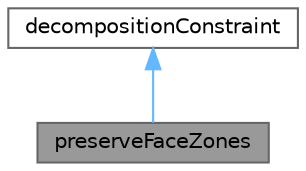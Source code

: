 digraph "preserveFaceZones"
{
 // LATEX_PDF_SIZE
  bgcolor="transparent";
  edge [fontname=Helvetica,fontsize=10,labelfontname=Helvetica,labelfontsize=10];
  node [fontname=Helvetica,fontsize=10,shape=box,height=0.2,width=0.4];
  Node1 [id="Node000001",label="preserveFaceZones",height=0.2,width=0.4,color="gray40", fillcolor="grey60", style="filled", fontcolor="black",tooltip="Constraint to keep/move owner and neighbour of faceZone onto same processor."];
  Node2 -> Node1 [id="edge1_Node000001_Node000002",dir="back",color="steelblue1",style="solid",tooltip=" "];
  Node2 [id="Node000002",label="decompositionConstraint",height=0.2,width=0.4,color="gray40", fillcolor="white", style="filled",URL="$classFoam_1_1decompositionConstraint.html",tooltip="Abstract class for handling decomposition constraints."];
}
